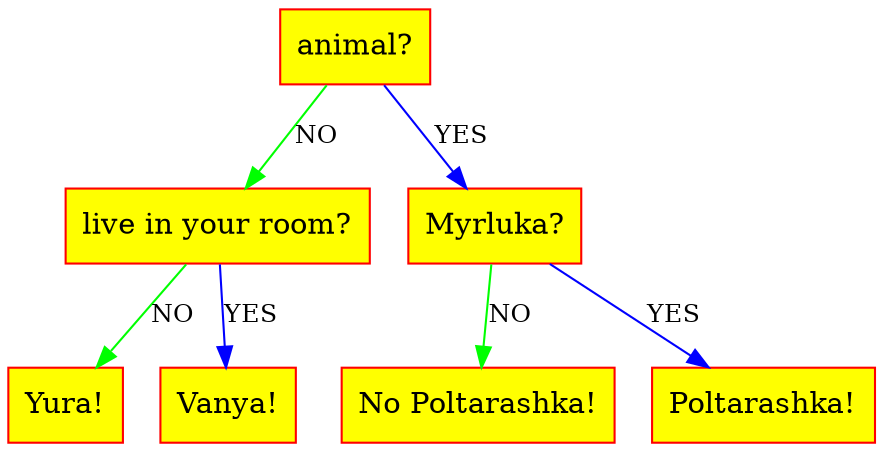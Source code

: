 digraph Tree{

	rankdir=UD;

	node[color="red",fontsize=14];

	2[shape=record, style="filled", fillcolor="yellow", label="<2> animal?"];
	3[shape=record, style="filled", fillcolor="yellow", label="<3> live in your room?"];
	4[shape=record, style="filled", fillcolor="yellow", label="<4> Yura!"];
	5[shape=record, style="filled", fillcolor="yellow", label="<5> Vanya!"];
	6[shape=record, style="filled", fillcolor="yellow", label="<6> Myrluka?"];
	7[shape=record, style="filled", fillcolor="yellow", label="<7> No Poltarashka!"];
	8[shape=record, style="filled", fillcolor="yellow", label="<8> Poltarashka!"];

	2 -> 3[color="green", label="NO", fontsize=12]
	2 -> 6[color="blue", label="YES", fontsize=12]
	3 -> 4[color="green", label="NO", fontsize=12]
	3 -> 5[color="blue", label="YES", fontsize=12]
	6 -> 7[color="green", label="NO", fontsize=12]
	6 -> 8[color="blue", label="YES", fontsize=12]

}